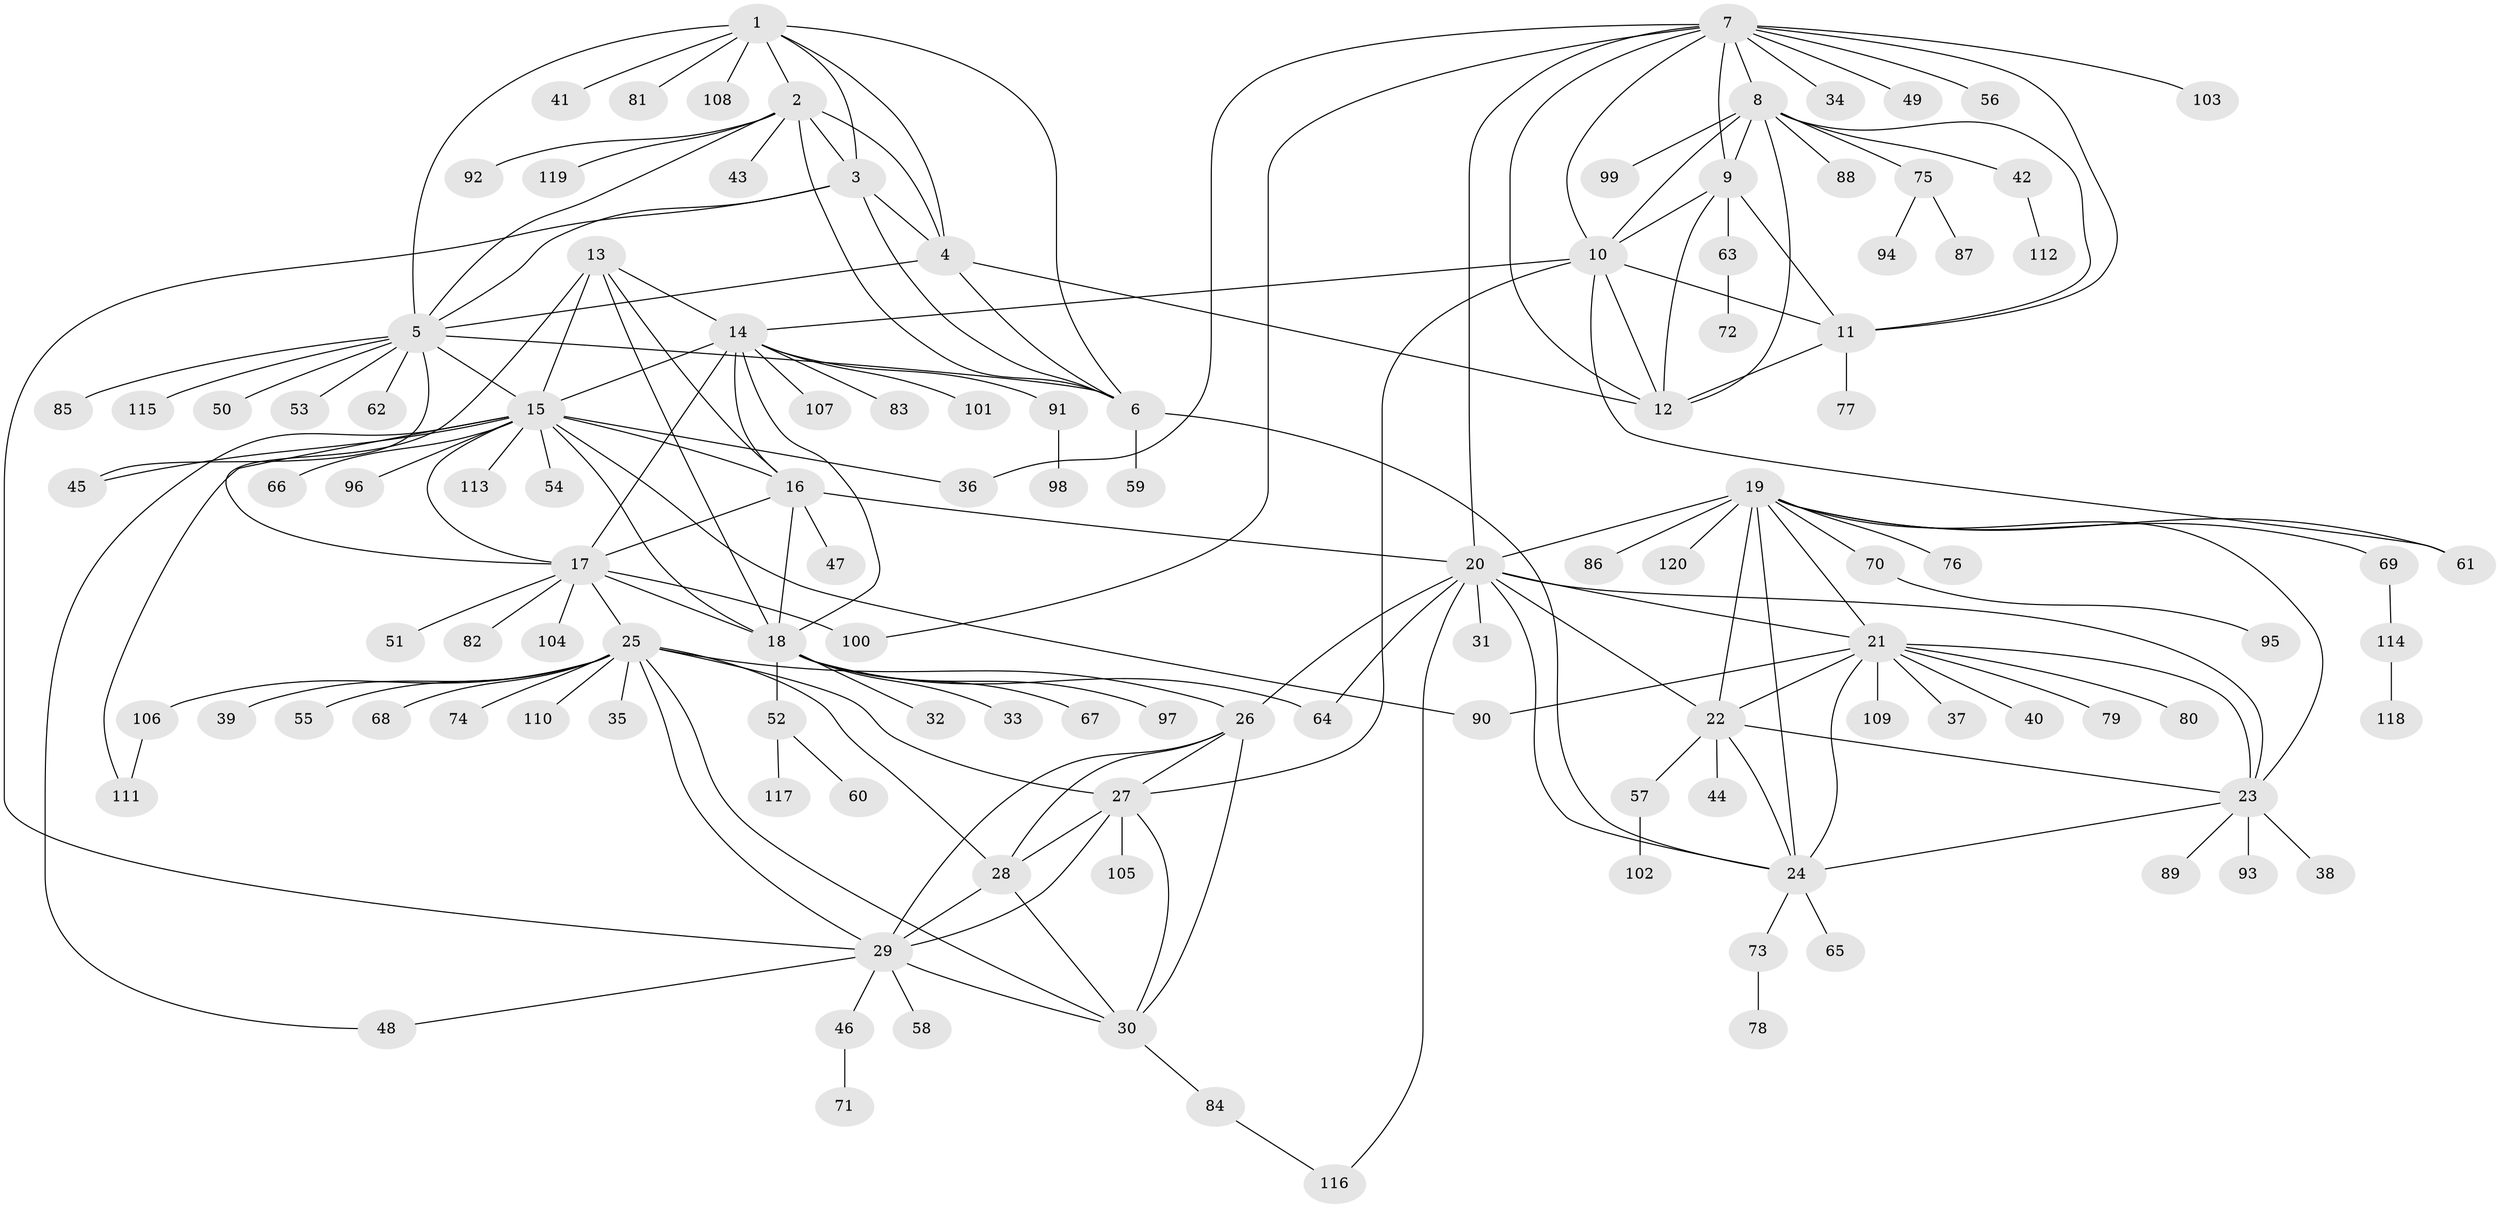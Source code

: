 // coarse degree distribution, {3: 0.08333333333333333, 6: 0.020833333333333332, 4: 0.020833333333333332, 1: 0.7708333333333334, 8: 0.041666666666666664, 10: 0.020833333333333332, 14: 0.020833333333333332, 11: 0.020833333333333332}
// Generated by graph-tools (version 1.1) at 2025/58/03/04/25 21:58:07]
// undirected, 120 vertices, 184 edges
graph export_dot {
graph [start="1"]
  node [color=gray90,style=filled];
  1;
  2;
  3;
  4;
  5;
  6;
  7;
  8;
  9;
  10;
  11;
  12;
  13;
  14;
  15;
  16;
  17;
  18;
  19;
  20;
  21;
  22;
  23;
  24;
  25;
  26;
  27;
  28;
  29;
  30;
  31;
  32;
  33;
  34;
  35;
  36;
  37;
  38;
  39;
  40;
  41;
  42;
  43;
  44;
  45;
  46;
  47;
  48;
  49;
  50;
  51;
  52;
  53;
  54;
  55;
  56;
  57;
  58;
  59;
  60;
  61;
  62;
  63;
  64;
  65;
  66;
  67;
  68;
  69;
  70;
  71;
  72;
  73;
  74;
  75;
  76;
  77;
  78;
  79;
  80;
  81;
  82;
  83;
  84;
  85;
  86;
  87;
  88;
  89;
  90;
  91;
  92;
  93;
  94;
  95;
  96;
  97;
  98;
  99;
  100;
  101;
  102;
  103;
  104;
  105;
  106;
  107;
  108;
  109;
  110;
  111;
  112;
  113;
  114;
  115;
  116;
  117;
  118;
  119;
  120;
  1 -- 2;
  1 -- 3;
  1 -- 4;
  1 -- 5;
  1 -- 6;
  1 -- 41;
  1 -- 81;
  1 -- 108;
  2 -- 3;
  2 -- 4;
  2 -- 5;
  2 -- 6;
  2 -- 43;
  2 -- 92;
  2 -- 119;
  3 -- 4;
  3 -- 5;
  3 -- 6;
  3 -- 29;
  4 -- 5;
  4 -- 6;
  4 -- 12;
  5 -- 6;
  5 -- 15;
  5 -- 45;
  5 -- 50;
  5 -- 53;
  5 -- 62;
  5 -- 85;
  5 -- 115;
  6 -- 24;
  6 -- 59;
  7 -- 8;
  7 -- 9;
  7 -- 10;
  7 -- 11;
  7 -- 12;
  7 -- 20;
  7 -- 34;
  7 -- 36;
  7 -- 49;
  7 -- 56;
  7 -- 100;
  7 -- 103;
  8 -- 9;
  8 -- 10;
  8 -- 11;
  8 -- 12;
  8 -- 42;
  8 -- 75;
  8 -- 88;
  8 -- 99;
  9 -- 10;
  9 -- 11;
  9 -- 12;
  9 -- 63;
  10 -- 11;
  10 -- 12;
  10 -- 14;
  10 -- 27;
  10 -- 61;
  11 -- 12;
  11 -- 77;
  13 -- 14;
  13 -- 15;
  13 -- 16;
  13 -- 17;
  13 -- 18;
  14 -- 15;
  14 -- 16;
  14 -- 17;
  14 -- 18;
  14 -- 83;
  14 -- 91;
  14 -- 101;
  14 -- 107;
  15 -- 16;
  15 -- 17;
  15 -- 18;
  15 -- 36;
  15 -- 45;
  15 -- 48;
  15 -- 54;
  15 -- 66;
  15 -- 90;
  15 -- 96;
  15 -- 111;
  15 -- 113;
  16 -- 17;
  16 -- 18;
  16 -- 20;
  16 -- 47;
  17 -- 18;
  17 -- 25;
  17 -- 51;
  17 -- 82;
  17 -- 100;
  17 -- 104;
  18 -- 32;
  18 -- 33;
  18 -- 52;
  18 -- 64;
  18 -- 67;
  18 -- 97;
  19 -- 20;
  19 -- 21;
  19 -- 22;
  19 -- 23;
  19 -- 24;
  19 -- 61;
  19 -- 69;
  19 -- 70;
  19 -- 76;
  19 -- 86;
  19 -- 120;
  20 -- 21;
  20 -- 22;
  20 -- 23;
  20 -- 24;
  20 -- 26;
  20 -- 31;
  20 -- 64;
  20 -- 116;
  21 -- 22;
  21 -- 23;
  21 -- 24;
  21 -- 37;
  21 -- 40;
  21 -- 79;
  21 -- 80;
  21 -- 90;
  21 -- 109;
  22 -- 23;
  22 -- 24;
  22 -- 44;
  22 -- 57;
  23 -- 24;
  23 -- 38;
  23 -- 89;
  23 -- 93;
  24 -- 65;
  24 -- 73;
  25 -- 26;
  25 -- 27;
  25 -- 28;
  25 -- 29;
  25 -- 30;
  25 -- 35;
  25 -- 39;
  25 -- 55;
  25 -- 68;
  25 -- 74;
  25 -- 106;
  25 -- 110;
  26 -- 27;
  26 -- 28;
  26 -- 29;
  26 -- 30;
  27 -- 28;
  27 -- 29;
  27 -- 30;
  27 -- 105;
  28 -- 29;
  28 -- 30;
  29 -- 30;
  29 -- 46;
  29 -- 48;
  29 -- 58;
  30 -- 84;
  42 -- 112;
  46 -- 71;
  52 -- 60;
  52 -- 117;
  57 -- 102;
  63 -- 72;
  69 -- 114;
  70 -- 95;
  73 -- 78;
  75 -- 87;
  75 -- 94;
  84 -- 116;
  91 -- 98;
  106 -- 111;
  114 -- 118;
}

